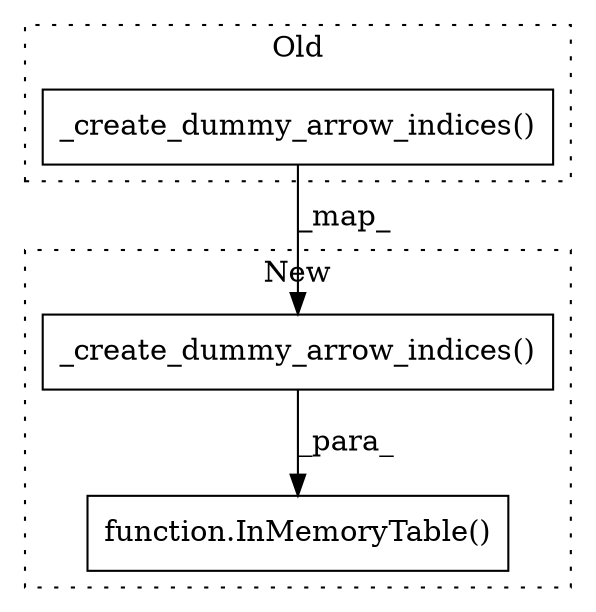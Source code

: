 digraph G {
subgraph cluster0 {
1 [label="_create_dummy_arrow_indices()" a="75" s="17110" l="34" shape="box"];
label = "Old";
style="dotted";
}
subgraph cluster1 {
2 [label="_create_dummy_arrow_indices()" a="75" s="17272" l="34" shape="box"];
3 [label="function.InMemoryTable()" a="75" s="17258,17306" l="14,1" shape="box"];
label = "New";
style="dotted";
}
1 -> 2 [label="_map_"];
2 -> 3 [label="_para_"];
}